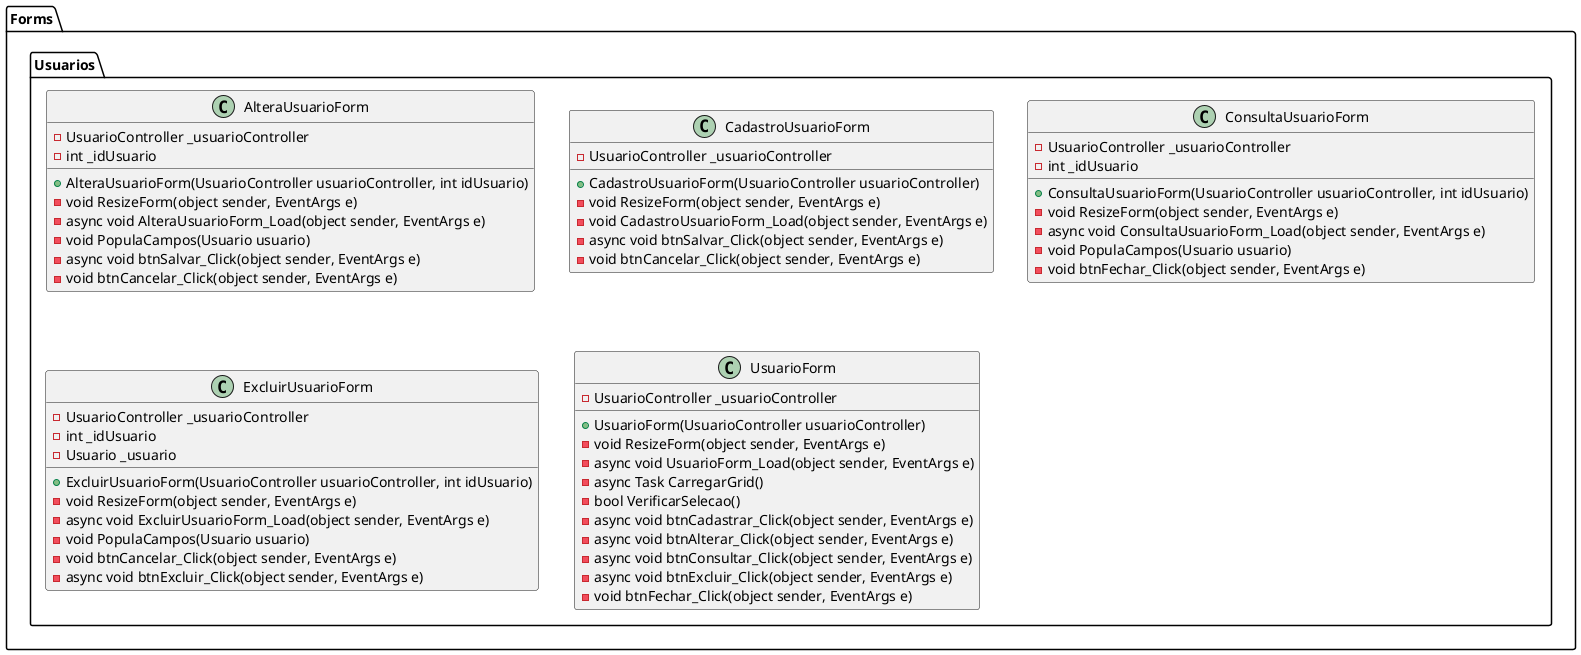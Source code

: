 ﻿@startuml
package Forms
{
    package Usuarios
    {
        class AlteraUsuarioForm {
          - UsuarioController _usuarioController
          - int _idUsuario
          + AlteraUsuarioForm(UsuarioController usuarioController, int idUsuario)
          - void ResizeForm(object sender, EventArgs e)
          - async void AlteraUsuarioForm_Load(object sender, EventArgs e)
          - void PopulaCampos(Usuario usuario)
          - async void btnSalvar_Click(object sender, EventArgs e)
          - void btnCancelar_Click(object sender, EventArgs e)
        }

        class CadastroUsuarioForm {
          - UsuarioController _usuarioController
          + CadastroUsuarioForm(UsuarioController usuarioController)
          - void ResizeForm(object sender, EventArgs e)
          - void CadastroUsuarioForm_Load(object sender, EventArgs e)
          - async void btnSalvar_Click(object sender, EventArgs e)
          - void btnCancelar_Click(object sender, EventArgs e)
        }

        class ConsultaUsuarioForm {
          - UsuarioController _usuarioController
          - int _idUsuario
          + ConsultaUsuarioForm(UsuarioController usuarioController, int idUsuario)
          - void ResizeForm(object sender, EventArgs e)
          - async void ConsultaUsuarioForm_Load(object sender, EventArgs e)
          - void PopulaCampos(Usuario usuario)
          - void btnFechar_Click(object sender, EventArgs e)
        }

        class ExcluirUsuarioForm {
          - UsuarioController _usuarioController
          - int _idUsuario
          - Usuario _usuario
          + ExcluirUsuarioForm(UsuarioController usuarioController, int idUsuario)
          - void ResizeForm(object sender, EventArgs e)
          - async void ExcluirUsuarioForm_Load(object sender, EventArgs e)
          - void PopulaCampos(Usuario usuario)
          - void btnCancelar_Click(object sender, EventArgs e)
          - async void btnExcluir_Click(object sender, EventArgs e)
        }

        class UsuarioForm {
          - UsuarioController _usuarioController
          + UsuarioForm(UsuarioController usuarioController)
          - void ResizeForm(object sender, EventArgs e)
          - async void UsuarioForm_Load(object sender, EventArgs e)
          - async Task CarregarGrid()
          - bool VerificarSelecao()
          - async void btnCadastrar_Click(object sender, EventArgs e)
          - async void btnAlterar_Click(object sender, EventArgs e)
          - async void btnConsultar_Click(object sender, EventArgs e)
          - async void btnExcluir_Click(object sender, EventArgs e)
          - void btnFechar_Click(object sender, EventArgs e)
        }
    }
}
@enduml